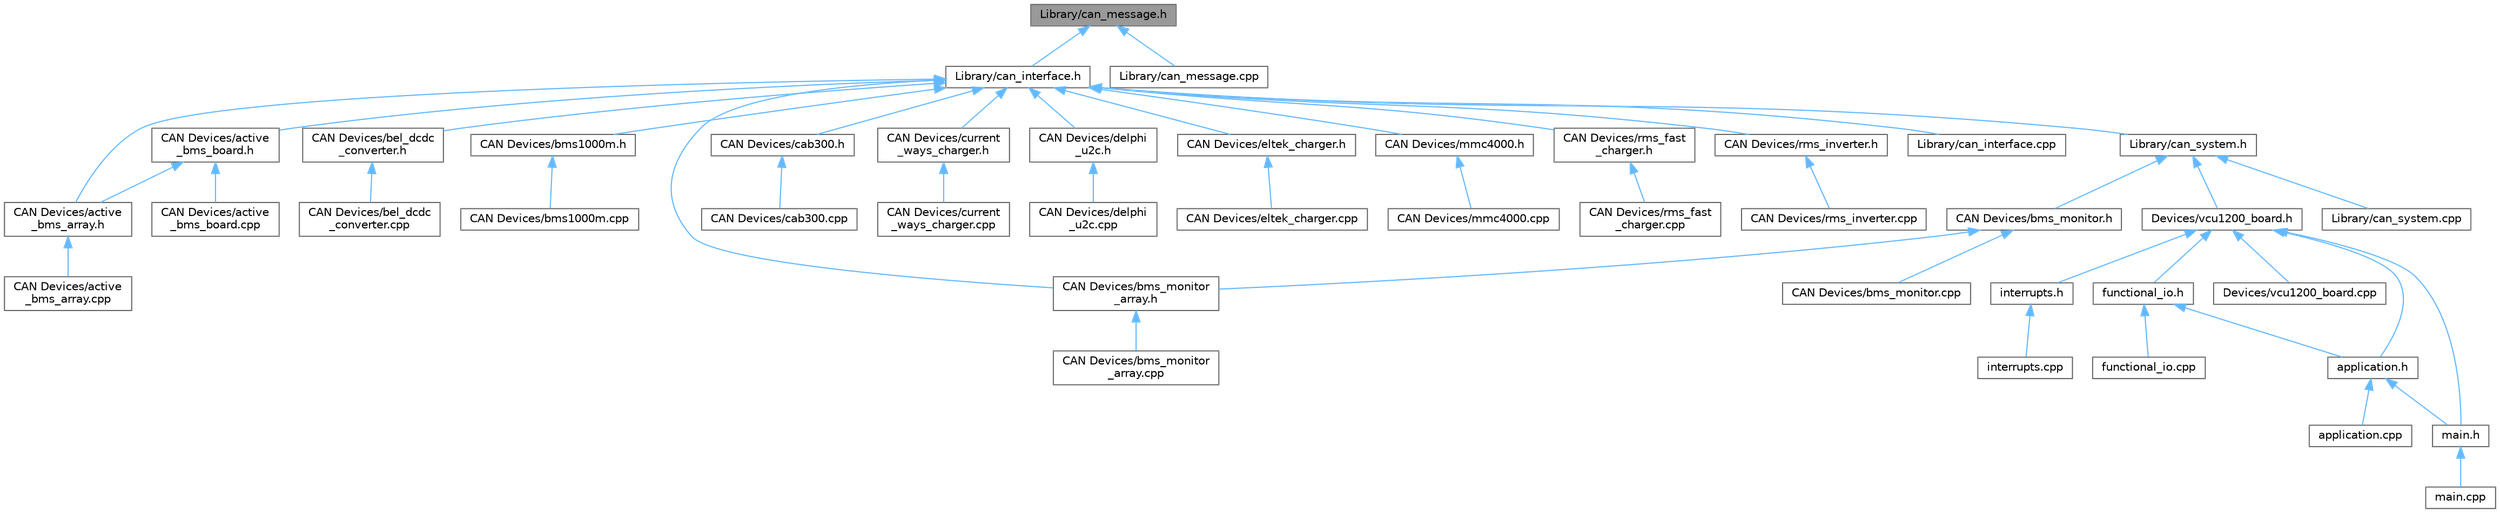 digraph "Library/can_message.h"
{
 // LATEX_PDF_SIZE
  bgcolor="transparent";
  edge [fontname=Helvetica,fontsize=10,labelfontname=Helvetica,labelfontsize=10];
  node [fontname=Helvetica,fontsize=10,shape=box,height=0.2,width=0.4];
  Node1 [label="Library/can_message.h",height=0.2,width=0.4,color="gray40", fillcolor="grey60", style="filled", fontcolor="black",tooltip=" "];
  Node1 -> Node2 [dir="back",color="steelblue1",style="solid"];
  Node2 [label="Library/can_interface.h",height=0.2,width=0.4,color="grey40", fillcolor="white", style="filled",URL="$can__interface_8h.html",tooltip=" "];
  Node2 -> Node3 [dir="back",color="steelblue1",style="solid"];
  Node3 [label="CAN Devices/active\l_bms_array.h",height=0.2,width=0.4,color="grey40", fillcolor="white", style="filled",URL="$active__bms__array_8h.html",tooltip=" "];
  Node3 -> Node4 [dir="back",color="steelblue1",style="solid"];
  Node4 [label="CAN Devices/active\l_bms_array.cpp",height=0.2,width=0.4,color="grey40", fillcolor="white", style="filled",URL="$active__bms__array_8cpp.html",tooltip=" "];
  Node2 -> Node5 [dir="back",color="steelblue1",style="solid"];
  Node5 [label="CAN Devices/active\l_bms_board.h",height=0.2,width=0.4,color="grey40", fillcolor="white", style="filled",URL="$active__bms__board_8h.html",tooltip=" "];
  Node5 -> Node3 [dir="back",color="steelblue1",style="solid"];
  Node5 -> Node6 [dir="back",color="steelblue1",style="solid"];
  Node6 [label="CAN Devices/active\l_bms_board.cpp",height=0.2,width=0.4,color="grey40", fillcolor="white", style="filled",URL="$active__bms__board_8cpp.html",tooltip=" "];
  Node2 -> Node7 [dir="back",color="steelblue1",style="solid"];
  Node7 [label="CAN Devices/bel_dcdc\l_converter.h",height=0.2,width=0.4,color="grey40", fillcolor="white", style="filled",URL="$bel__dcdc__converter_8h.html",tooltip=" "];
  Node7 -> Node8 [dir="back",color="steelblue1",style="solid"];
  Node8 [label="CAN Devices/bel_dcdc\l_converter.cpp",height=0.2,width=0.4,color="grey40", fillcolor="white", style="filled",URL="$bel__dcdc__converter_8cpp.html",tooltip=" "];
  Node2 -> Node9 [dir="back",color="steelblue1",style="solid"];
  Node9 [label="CAN Devices/bms1000m.h",height=0.2,width=0.4,color="grey40", fillcolor="white", style="filled",URL="$bms1000m_8h.html",tooltip=" "];
  Node9 -> Node10 [dir="back",color="steelblue1",style="solid"];
  Node10 [label="CAN Devices/bms1000m.cpp",height=0.2,width=0.4,color="grey40", fillcolor="white", style="filled",URL="$bms1000m_8cpp.html",tooltip=" "];
  Node2 -> Node11 [dir="back",color="steelblue1",style="solid"];
  Node11 [label="CAN Devices/bms_monitor\l_array.h",height=0.2,width=0.4,color="grey40", fillcolor="white", style="filled",URL="$bms__monitor__array_8h.html",tooltip=" "];
  Node11 -> Node12 [dir="back",color="steelblue1",style="solid"];
  Node12 [label="CAN Devices/bms_monitor\l_array.cpp",height=0.2,width=0.4,color="grey40", fillcolor="white", style="filled",URL="$bms__monitor__array_8cpp.html",tooltip=" "];
  Node2 -> Node13 [dir="back",color="steelblue1",style="solid"];
  Node13 [label="CAN Devices/cab300.h",height=0.2,width=0.4,color="grey40", fillcolor="white", style="filled",URL="$cab300_8h.html",tooltip=" "];
  Node13 -> Node14 [dir="back",color="steelblue1",style="solid"];
  Node14 [label="CAN Devices/cab300.cpp",height=0.2,width=0.4,color="grey40", fillcolor="white", style="filled",URL="$cab300_8cpp.html",tooltip=" "];
  Node2 -> Node15 [dir="back",color="steelblue1",style="solid"];
  Node15 [label="CAN Devices/current\l_ways_charger.h",height=0.2,width=0.4,color="grey40", fillcolor="white", style="filled",URL="$current__ways__charger_8h.html",tooltip=" "];
  Node15 -> Node16 [dir="back",color="steelblue1",style="solid"];
  Node16 [label="CAN Devices/current\l_ways_charger.cpp",height=0.2,width=0.4,color="grey40", fillcolor="white", style="filled",URL="$current__ways__charger_8cpp.html",tooltip=" "];
  Node2 -> Node17 [dir="back",color="steelblue1",style="solid"];
  Node17 [label="CAN Devices/delphi\l_u2c.h",height=0.2,width=0.4,color="grey40", fillcolor="white", style="filled",URL="$delphi__u2c_8h.html",tooltip=" "];
  Node17 -> Node18 [dir="back",color="steelblue1",style="solid"];
  Node18 [label="CAN Devices/delphi\l_u2c.cpp",height=0.2,width=0.4,color="grey40", fillcolor="white", style="filled",URL="$delphi__u2c_8cpp.html",tooltip=" "];
  Node2 -> Node19 [dir="back",color="steelblue1",style="solid"];
  Node19 [label="CAN Devices/eltek_charger.h",height=0.2,width=0.4,color="grey40", fillcolor="white", style="filled",URL="$eltek__charger_8h.html",tooltip=" "];
  Node19 -> Node20 [dir="back",color="steelblue1",style="solid"];
  Node20 [label="CAN Devices/eltek_charger.cpp",height=0.2,width=0.4,color="grey40", fillcolor="white", style="filled",URL="$eltek__charger_8cpp.html",tooltip=" "];
  Node2 -> Node21 [dir="back",color="steelblue1",style="solid"];
  Node21 [label="CAN Devices/mmc4000.h",height=0.2,width=0.4,color="grey40", fillcolor="white", style="filled",URL="$mmc4000_8h.html",tooltip=" "];
  Node21 -> Node22 [dir="back",color="steelblue1",style="solid"];
  Node22 [label="CAN Devices/mmc4000.cpp",height=0.2,width=0.4,color="grey40", fillcolor="white", style="filled",URL="$mmc4000_8cpp.html",tooltip=" "];
  Node2 -> Node23 [dir="back",color="steelblue1",style="solid"];
  Node23 [label="CAN Devices/rms_fast\l_charger.h",height=0.2,width=0.4,color="grey40", fillcolor="white", style="filled",URL="$rms__fast__charger_8h.html",tooltip=" "];
  Node23 -> Node24 [dir="back",color="steelblue1",style="solid"];
  Node24 [label="CAN Devices/rms_fast\l_charger.cpp",height=0.2,width=0.4,color="grey40", fillcolor="white", style="filled",URL="$rms__fast__charger_8cpp.html",tooltip=" "];
  Node2 -> Node25 [dir="back",color="steelblue1",style="solid"];
  Node25 [label="CAN Devices/rms_inverter.h",height=0.2,width=0.4,color="grey40", fillcolor="white", style="filled",URL="$rms__inverter_8h.html",tooltip=" "];
  Node25 -> Node26 [dir="back",color="steelblue1",style="solid"];
  Node26 [label="CAN Devices/rms_inverter.cpp",height=0.2,width=0.4,color="grey40", fillcolor="white", style="filled",URL="$rms__inverter_8cpp.html",tooltip=" "];
  Node2 -> Node27 [dir="back",color="steelblue1",style="solid"];
  Node27 [label="Library/can_interface.cpp",height=0.2,width=0.4,color="grey40", fillcolor="white", style="filled",URL="$can__interface_8cpp.html",tooltip=" "];
  Node2 -> Node28 [dir="back",color="steelblue1",style="solid"];
  Node28 [label="Library/can_system.h",height=0.2,width=0.4,color="grey40", fillcolor="white", style="filled",URL="$can__system_8h.html",tooltip=" "];
  Node28 -> Node29 [dir="back",color="steelblue1",style="solid"];
  Node29 [label="CAN Devices/bms_monitor.h",height=0.2,width=0.4,color="grey40", fillcolor="white", style="filled",URL="$bms__monitor_8h.html",tooltip=" "];
  Node29 -> Node30 [dir="back",color="steelblue1",style="solid"];
  Node30 [label="CAN Devices/bms_monitor.cpp",height=0.2,width=0.4,color="grey40", fillcolor="white", style="filled",URL="$bms__monitor_8cpp.html",tooltip=" "];
  Node29 -> Node11 [dir="back",color="steelblue1",style="solid"];
  Node28 -> Node31 [dir="back",color="steelblue1",style="solid"];
  Node31 [label="Devices/vcu1200_board.h",height=0.2,width=0.4,color="grey40", fillcolor="white", style="filled",URL="$vcu1200__board_8h.html",tooltip=" "];
  Node31 -> Node32 [dir="back",color="steelblue1",style="solid"];
  Node32 [label="Devices/vcu1200_board.cpp",height=0.2,width=0.4,color="grey40", fillcolor="white", style="filled",URL="$vcu1200__board_8cpp.html",tooltip=" "];
  Node31 -> Node33 [dir="back",color="steelblue1",style="solid"];
  Node33 [label="application.h",height=0.2,width=0.4,color="grey40", fillcolor="white", style="filled",URL="$application_8h.html",tooltip=" "];
  Node33 -> Node34 [dir="back",color="steelblue1",style="solid"];
  Node34 [label="application.cpp",height=0.2,width=0.4,color="grey40", fillcolor="white", style="filled",URL="$application_8cpp.html",tooltip=" "];
  Node33 -> Node35 [dir="back",color="steelblue1",style="solid"];
  Node35 [label="main.h",height=0.2,width=0.4,color="grey40", fillcolor="white", style="filled",URL="$main_8h.html",tooltip=" "];
  Node35 -> Node36 [dir="back",color="steelblue1",style="solid"];
  Node36 [label="main.cpp",height=0.2,width=0.4,color="grey40", fillcolor="white", style="filled",URL="$main_8cpp.html",tooltip=" "];
  Node31 -> Node37 [dir="back",color="steelblue1",style="solid"];
  Node37 [label="functional_io.h",height=0.2,width=0.4,color="grey40", fillcolor="white", style="filled",URL="$functional__io_8h.html",tooltip=" "];
  Node37 -> Node33 [dir="back",color="steelblue1",style="solid"];
  Node37 -> Node38 [dir="back",color="steelblue1",style="solid"];
  Node38 [label="functional_io.cpp",height=0.2,width=0.4,color="grey40", fillcolor="white", style="filled",URL="$functional__io_8cpp.html",tooltip=" "];
  Node31 -> Node39 [dir="back",color="steelblue1",style="solid"];
  Node39 [label="interrupts.h",height=0.2,width=0.4,color="grey40", fillcolor="white", style="filled",URL="$interrupts_8h.html",tooltip=" "];
  Node39 -> Node40 [dir="back",color="steelblue1",style="solid"];
  Node40 [label="interrupts.cpp",height=0.2,width=0.4,color="grey40", fillcolor="white", style="filled",URL="$interrupts_8cpp.html",tooltip=" "];
  Node31 -> Node35 [dir="back",color="steelblue1",style="solid"];
  Node28 -> Node41 [dir="back",color="steelblue1",style="solid"];
  Node41 [label="Library/can_system.cpp",height=0.2,width=0.4,color="grey40", fillcolor="white", style="filled",URL="$can__system_8cpp.html",tooltip=" "];
  Node1 -> Node42 [dir="back",color="steelblue1",style="solid"];
  Node42 [label="Library/can_message.cpp",height=0.2,width=0.4,color="grey40", fillcolor="white", style="filled",URL="$can__message_8cpp.html",tooltip=" "];
}

